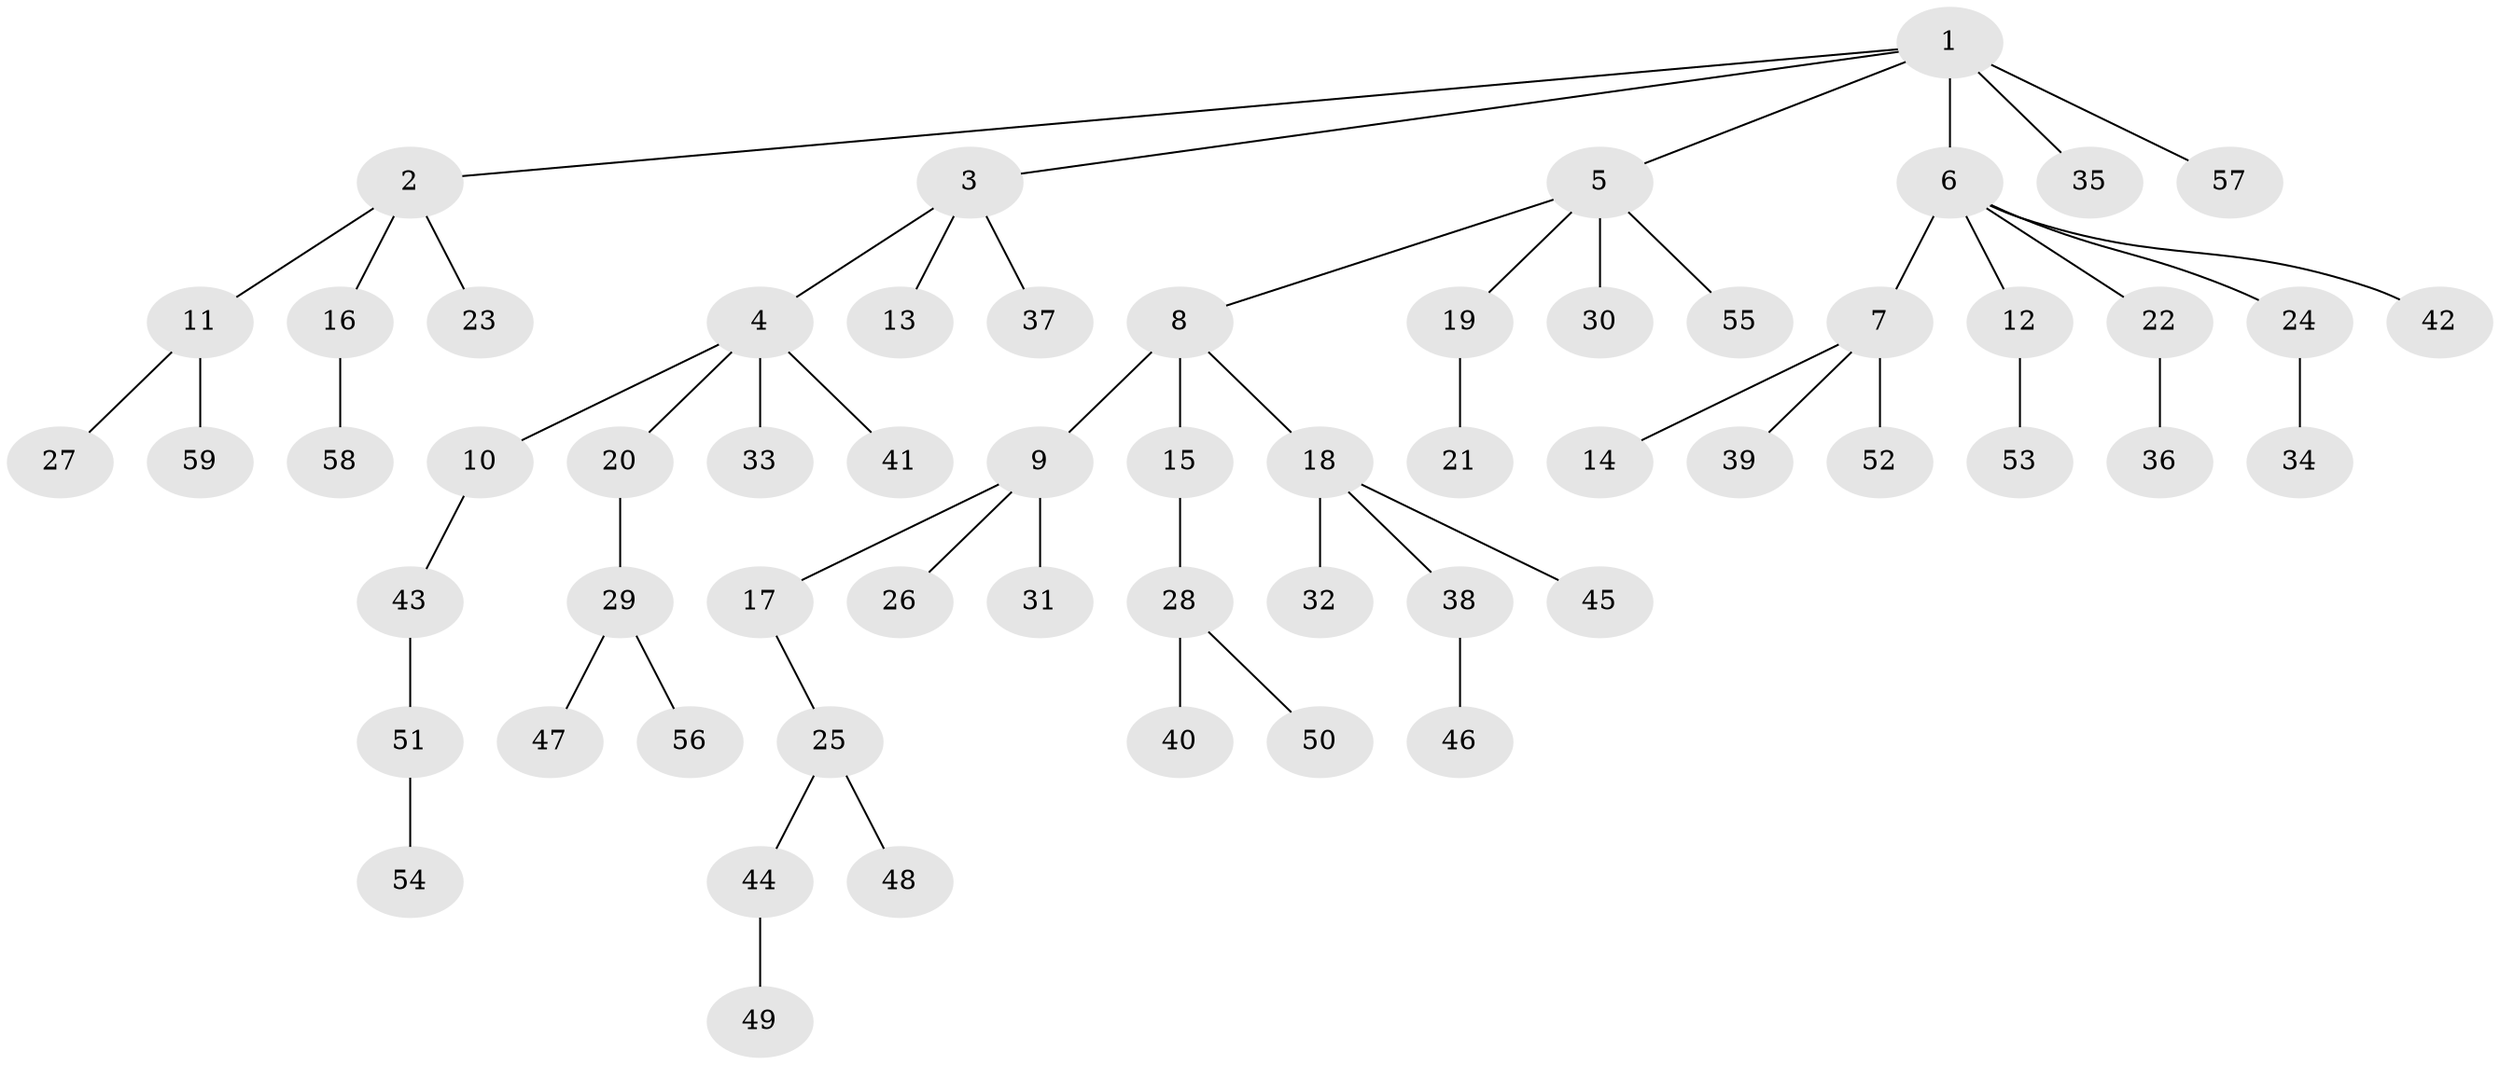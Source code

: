 // original degree distribution, {8: 0.008771929824561403, 5: 0.03508771929824561, 6: 0.017543859649122806, 7: 0.02631578947368421, 4: 0.05263157894736842, 3: 0.07894736842105263, 1: 0.5614035087719298, 2: 0.21929824561403508}
// Generated by graph-tools (version 1.1) at 2025/51/03/04/25 22:51:47]
// undirected, 59 vertices, 58 edges
graph export_dot {
  node [color=gray90,style=filled];
  1;
  2;
  3;
  4;
  5;
  6;
  7;
  8;
  9;
  10;
  11;
  12;
  13;
  14;
  15;
  16;
  17;
  18;
  19;
  20;
  21;
  22;
  23;
  24;
  25;
  26;
  27;
  28;
  29;
  30;
  31;
  32;
  33;
  34;
  35;
  36;
  37;
  38;
  39;
  40;
  41;
  42;
  43;
  44;
  45;
  46;
  47;
  48;
  49;
  50;
  51;
  52;
  53;
  54;
  55;
  56;
  57;
  58;
  59;
  1 -- 2 [weight=1.0];
  1 -- 3 [weight=1.0];
  1 -- 5 [weight=1.0];
  1 -- 6 [weight=1.0];
  1 -- 35 [weight=1.0];
  1 -- 57 [weight=2.0];
  2 -- 11 [weight=1.0];
  2 -- 16 [weight=1.0];
  2 -- 23 [weight=1.0];
  3 -- 4 [weight=1.0];
  3 -- 13 [weight=1.0];
  3 -- 37 [weight=1.0];
  4 -- 10 [weight=1.0];
  4 -- 20 [weight=1.0];
  4 -- 33 [weight=1.0];
  4 -- 41 [weight=1.0];
  5 -- 8 [weight=1.0];
  5 -- 19 [weight=1.0];
  5 -- 30 [weight=1.0];
  5 -- 55 [weight=1.0];
  6 -- 7 [weight=1.0];
  6 -- 12 [weight=1.0];
  6 -- 22 [weight=1.0];
  6 -- 24 [weight=1.0];
  6 -- 42 [weight=1.0];
  7 -- 14 [weight=1.0];
  7 -- 39 [weight=1.0];
  7 -- 52 [weight=3.0];
  8 -- 9 [weight=1.0];
  8 -- 15 [weight=3.0];
  8 -- 18 [weight=1.0];
  9 -- 17 [weight=1.0];
  9 -- 26 [weight=1.0];
  9 -- 31 [weight=1.0];
  10 -- 43 [weight=1.0];
  11 -- 27 [weight=1.0];
  11 -- 59 [weight=1.0];
  12 -- 53 [weight=1.0];
  15 -- 28 [weight=1.0];
  16 -- 58 [weight=1.0];
  17 -- 25 [weight=1.0];
  18 -- 32 [weight=1.0];
  18 -- 38 [weight=2.0];
  18 -- 45 [weight=1.0];
  19 -- 21 [weight=2.0];
  20 -- 29 [weight=4.0];
  22 -- 36 [weight=1.0];
  24 -- 34 [weight=1.0];
  25 -- 44 [weight=1.0];
  25 -- 48 [weight=1.0];
  28 -- 40 [weight=2.0];
  28 -- 50 [weight=1.0];
  29 -- 47 [weight=1.0];
  29 -- 56 [weight=1.0];
  38 -- 46 [weight=1.0];
  43 -- 51 [weight=1.0];
  44 -- 49 [weight=1.0];
  51 -- 54 [weight=1.0];
}
